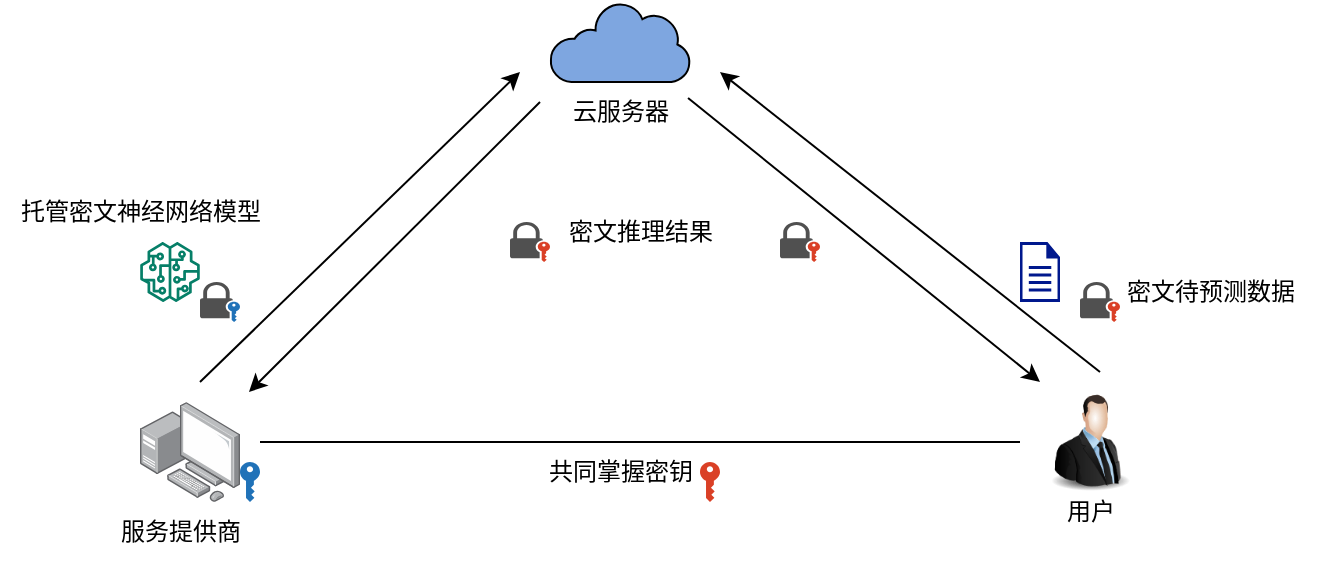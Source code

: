 <mxfile version="21.1.1" type="github">
  <diagram name="第 1 页" id="ydfWIhaEGLxtbmc5iYuI">
    <mxGraphModel dx="897" dy="176" grid="1" gridSize="10" guides="1" tooltips="1" connect="1" arrows="1" fold="1" page="0" pageScale="1" pageWidth="827" pageHeight="1169" math="1" shadow="0">
      <root>
        <mxCell id="0" />
        <mxCell id="1" parent="0" />
        <mxCell id="ERm1mdS63n6slfigO-xv-26" style="orthogonalLoop=1;jettySize=auto;html=1;endFill=1;movable=1;resizable=1;rotatable=1;deletable=1;editable=1;locked=0;connectable=1;entryX=0;entryY=0;entryDx=0;entryDy=0;exitX=0.986;exitY=0.267;exitDx=0;exitDy=0;exitPerimeter=0;" parent="1" source="ERm1mdS63n6slfigO-xv-6" target="8cyVTwTjGE4YOZVXD0gR-34" edge="1">
          <mxGeometry relative="1" as="geometry">
            <mxPoint x="370" y="530" as="sourcePoint" />
            <mxPoint x="540" y="660" as="targetPoint" />
          </mxGeometry>
        </mxCell>
        <mxCell id="ERm1mdS63n6slfigO-xv-6" value="云服务器" style="text;html=1;align=center;verticalAlign=middle;resizable=0;points=[];autosize=1;strokeColor=none;fillColor=none;" parent="1" vertex="1">
          <mxGeometry x="295" y="530" width="70" height="30" as="geometry" />
        </mxCell>
        <mxCell id="ERm1mdS63n6slfigO-xv-11" value="" style="endArrow=classic;html=1;rounded=0;" parent="1" edge="1">
          <mxGeometry width="50" height="50" relative="1" as="geometry">
            <mxPoint x="120" y="680" as="sourcePoint" />
            <mxPoint x="280" y="525" as="targetPoint" />
          </mxGeometry>
        </mxCell>
        <mxCell id="ERm1mdS63n6slfigO-xv-14" value="托管密文神经网络模型" style="text;html=1;align=center;verticalAlign=middle;resizable=0;points=[];autosize=1;strokeColor=none;fillColor=none;" parent="1" vertex="1">
          <mxGeometry x="20" y="580" width="140" height="30" as="geometry" />
        </mxCell>
        <mxCell id="ERm1mdS63n6slfigO-xv-16" value="" style="endArrow=classic;html=1;rounded=0;" parent="1" edge="1">
          <mxGeometry width="50" height="50" relative="1" as="geometry">
            <mxPoint x="570" y="675" as="sourcePoint" />
            <mxPoint x="380" y="525" as="targetPoint" />
          </mxGeometry>
        </mxCell>
        <mxCell id="ERm1mdS63n6slfigO-xv-20" value="密文待预测数据" style="text;html=1;align=center;verticalAlign=middle;resizable=0;points=[];autosize=1;strokeColor=none;fillColor=none;" parent="1" vertex="1">
          <mxGeometry x="570" y="620" width="110" height="30" as="geometry" />
        </mxCell>
        <mxCell id="8cyVTwTjGE4YOZVXD0gR-19" value="" style="endArrow=none;html=1;rounded=0;" parent="1" edge="1">
          <mxGeometry width="50" height="50" relative="1" as="geometry">
            <mxPoint x="150" y="710" as="sourcePoint" />
            <mxPoint x="530" y="710" as="targetPoint" />
          </mxGeometry>
        </mxCell>
        <mxCell id="8cyVTwTjGE4YOZVXD0gR-23" value="密文推理结果" style="text;html=1;align=center;verticalAlign=middle;resizable=0;points=[];autosize=1;strokeColor=none;fillColor=none;" parent="1" vertex="1">
          <mxGeometry x="290" y="590" width="100" height="30" as="geometry" />
        </mxCell>
        <mxCell id="8cyVTwTjGE4YOZVXD0gR-27" value="" style="endArrow=classic;html=1;rounded=0;exitX=0;exitY=1;exitDx=0;exitDy=0;entryX=1.09;entryY=-0.1;entryDx=0;entryDy=0;entryPerimeter=0;" parent="1" edge="1" target="ERm1mdS63n6slfigO-xv-1">
          <mxGeometry width="50" height="50" relative="1" as="geometry">
            <mxPoint x="290" y="540" as="sourcePoint" />
            <mxPoint x="140" y="680" as="targetPoint" />
          </mxGeometry>
        </mxCell>
        <mxCell id="8cyVTwTjGE4YOZVXD0gR-35" value="" style="group" parent="1" vertex="1" connectable="0">
          <mxGeometry x="540" y="680" width="50" height="80" as="geometry" />
        </mxCell>
        <mxCell id="8cyVTwTjGE4YOZVXD0gR-34" value="" style="image;html=1;image=img/lib/clip_art/people/Suit_Man_128x128.png" parent="8cyVTwTjGE4YOZVXD0gR-35" vertex="1">
          <mxGeometry width="50" height="60" as="geometry" />
        </mxCell>
        <mxCell id="ERm1mdS63n6slfigO-xv-3" value="用户" style="text;html=1;align=center;verticalAlign=middle;resizable=0;points=[];autosize=1;strokeColor=none;fillColor=none;container=0;" parent="8cyVTwTjGE4YOZVXD0gR-35" vertex="1">
          <mxGeometry y="50" width="50" height="30" as="geometry" />
        </mxCell>
        <mxCell id="8cyVTwTjGE4YOZVXD0gR-47" value="" style="group" parent="1" vertex="1" connectable="0">
          <mxGeometry x="530" y="610" width="50" height="40" as="geometry" />
        </mxCell>
        <mxCell id="8cyVTwTjGE4YOZVXD0gR-37" value="" style="sketch=0;pointerEvents=1;shadow=0;dashed=0;html=1;strokeColor=none;fillColor=#505050;labelPosition=center;verticalLabelPosition=bottom;verticalAlign=top;outlineConnect=0;align=center;shape=mxgraph.office.security.lock_with_key_security_orange;" parent="8cyVTwTjGE4YOZVXD0gR-47" vertex="1">
          <mxGeometry x="30" y="20" width="20" height="20" as="geometry" />
        </mxCell>
        <mxCell id="8cyVTwTjGE4YOZVXD0gR-46" value="" style="sketch=0;aspect=fixed;pointerEvents=1;shadow=0;dashed=0;html=1;strokeColor=none;labelPosition=center;verticalLabelPosition=bottom;verticalAlign=top;align=center;fillColor=#00188D;shape=mxgraph.mscae.enterprise.document" parent="8cyVTwTjGE4YOZVXD0gR-47" vertex="1">
          <mxGeometry width="20" height="30" as="geometry" />
        </mxCell>
        <mxCell id="8cyVTwTjGE4YOZVXD0gR-50" value="" style="group" parent="1" vertex="1" connectable="0">
          <mxGeometry x="90" y="610" width="50" height="40" as="geometry" />
        </mxCell>
        <mxCell id="8cyVTwTjGE4YOZVXD0gR-38" value="" style="sketch=0;pointerEvents=1;shadow=0;dashed=0;html=1;strokeColor=none;fillColor=#505050;labelPosition=center;verticalLabelPosition=bottom;verticalAlign=top;outlineConnect=0;align=center;shape=mxgraph.office.security.lock_with_key_security_blue;container=0;" parent="8cyVTwTjGE4YOZVXD0gR-50" vertex="1">
          <mxGeometry x="30" y="20" width="20" height="20" as="geometry" />
        </mxCell>
        <mxCell id="ERm1mdS63n6slfigO-xv-34" value="" style="sketch=0;outlineConnect=0;fontColor=#232F3E;gradientColor=none;fillColor=#067F68;strokeColor=none;dashed=0;verticalLabelPosition=bottom;verticalAlign=top;align=center;html=1;fontSize=12;fontStyle=0;aspect=fixed;pointerEvents=1;shape=mxgraph.aws4.sagemaker_model;container=0;" parent="8cyVTwTjGE4YOZVXD0gR-50" vertex="1">
          <mxGeometry width="30" height="30" as="geometry" />
        </mxCell>
        <mxCell id="8cyVTwTjGE4YOZVXD0gR-56" value="" style="group" parent="1" vertex="1" connectable="0">
          <mxGeometry x="245" y="580" width="50" height="40" as="geometry" />
        </mxCell>
        <mxCell id="8cyVTwTjGE4YOZVXD0gR-57" value="" style="shape=image;html=1;verticalAlign=top;verticalLabelPosition=bottom;labelBackgroundColor=#ffffff;imageAspect=0;aspect=fixed;image=https://cdn4.iconfinder.com/data/icons/ionicons/512/icon-document-text-128.png" parent="8cyVTwTjGE4YOZVXD0gR-56" vertex="1">
          <mxGeometry width="40" height="40" as="geometry" />
        </mxCell>
        <mxCell id="8cyVTwTjGE4YOZVXD0gR-58" value="" style="sketch=0;pointerEvents=1;shadow=0;dashed=0;html=1;strokeColor=none;fillColor=#505050;labelPosition=center;verticalLabelPosition=bottom;verticalAlign=top;outlineConnect=0;align=center;shape=mxgraph.office.security.lock_with_key_security_orange;container=0;" parent="8cyVTwTjGE4YOZVXD0gR-56" vertex="1">
          <mxGeometry x="30" y="20" width="20" height="20" as="geometry" />
        </mxCell>
        <mxCell id="8cyVTwTjGE4YOZVXD0gR-59" value="" style="group" parent="1" vertex="1" connectable="0">
          <mxGeometry x="380" y="580" width="50" height="40" as="geometry" />
        </mxCell>
        <mxCell id="8cyVTwTjGE4YOZVXD0gR-60" value="" style="shape=image;html=1;verticalAlign=top;verticalLabelPosition=bottom;labelBackgroundColor=#ffffff;imageAspect=0;aspect=fixed;image=https://cdn4.iconfinder.com/data/icons/ionicons/512/icon-document-text-128.png" parent="8cyVTwTjGE4YOZVXD0gR-59" vertex="1">
          <mxGeometry width="40" height="40" as="geometry" />
        </mxCell>
        <mxCell id="8cyVTwTjGE4YOZVXD0gR-61" value="" style="sketch=0;pointerEvents=1;shadow=0;dashed=0;html=1;strokeColor=none;fillColor=#505050;labelPosition=center;verticalLabelPosition=bottom;verticalAlign=top;outlineConnect=0;align=center;shape=mxgraph.office.security.lock_with_key_security_orange;container=0;" parent="8cyVTwTjGE4YOZVXD0gR-59" vertex="1">
          <mxGeometry x="30" y="20" width="20" height="20" as="geometry" />
        </mxCell>
        <mxCell id="8cyVTwTjGE4YOZVXD0gR-72" value="" style="sketch=0;aspect=fixed;pointerEvents=1;shadow=0;dashed=0;html=1;labelPosition=center;verticalLabelPosition=bottom;verticalAlign=top;align=center;shape=mxgraph.mscae.enterprise.internet;fillColor=#7EA6E0;" parent="1" vertex="1">
          <mxGeometry x="295" y="490" width="70" height="40" as="geometry" />
        </mxCell>
        <mxCell id="8cyVTwTjGE4YOZVXD0gR-73" value="" style="group" parent="1" vertex="1" connectable="0">
          <mxGeometry x="280" y="710" width="100" height="30" as="geometry" />
        </mxCell>
        <mxCell id="8cyVTwTjGE4YOZVXD0gR-41" value="" style="sketch=0;pointerEvents=1;shadow=0;dashed=0;html=1;strokeColor=none;labelPosition=center;verticalLabelPosition=bottom;verticalAlign=top;outlineConnect=0;align=center;shape=mxgraph.office.security.key_permissions;fillColor=#DA4026;container=0;" parent="8cyVTwTjGE4YOZVXD0gR-73" vertex="1">
          <mxGeometry x="90" y="10" width="10" height="20" as="geometry" />
        </mxCell>
        <mxCell id="8cyVTwTjGE4YOZVXD0gR-20" value="共同掌握密钥" style="text;html=1;align=center;verticalAlign=middle;resizable=0;points=[];autosize=1;strokeColor=none;fillColor=none;container=0;" parent="8cyVTwTjGE4YOZVXD0gR-73" vertex="1">
          <mxGeometry width="100" height="30" as="geometry" />
        </mxCell>
        <mxCell id="8cyVTwTjGE4YOZVXD0gR-75" value="" style="group" parent="1" vertex="1" connectable="0">
          <mxGeometry x="70" y="690" width="80" height="80" as="geometry" />
        </mxCell>
        <mxCell id="ERm1mdS63n6slfigO-xv-2" value="服务提供商" style="text;html=1;align=center;verticalAlign=middle;resizable=0;points=[];autosize=1;strokeColor=none;fillColor=none;container=0;" parent="8cyVTwTjGE4YOZVXD0gR-75" vertex="1">
          <mxGeometry y="50" width="80" height="30" as="geometry" />
        </mxCell>
        <mxCell id="8cyVTwTjGE4YOZVXD0gR-40" value="" style="sketch=0;pointerEvents=1;shadow=0;dashed=0;html=1;strokeColor=none;labelPosition=center;verticalLabelPosition=bottom;verticalAlign=top;outlineConnect=0;align=center;shape=mxgraph.office.security.key_permissions;fillColor=#2072B8;container=0;" parent="8cyVTwTjGE4YOZVXD0gR-75" vertex="1">
          <mxGeometry x="70" y="30" width="10" height="20" as="geometry" />
        </mxCell>
        <mxCell id="ERm1mdS63n6slfigO-xv-1" value="" style="image;points=[];aspect=fixed;html=1;align=center;shadow=0;dashed=0;image=img/lib/allied_telesis/computer_and_terminals/Personal_Computer_with_Server.svg;container=0;" parent="8cyVTwTjGE4YOZVXD0gR-75" vertex="1">
          <mxGeometry x="20" width="50" height="50" as="geometry" />
        </mxCell>
      </root>
    </mxGraphModel>
  </diagram>
</mxfile>
